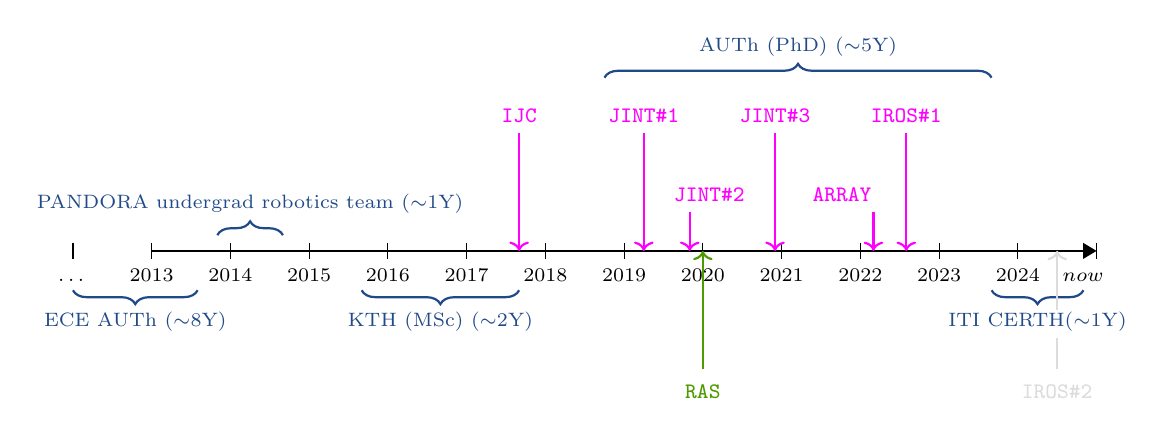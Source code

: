 \begin{tikzpicture}
% draw horizontal line
\draw[thick, -Triangle] (0,0) -- (12cm,0) node[font=\scriptsize,below left=3pt and -8pt]{};

% draw vertical lines
\foreach \x in {-1,0,1,...,12}
\draw (\x cm,3pt) -- (\x cm,-3pt);

\foreach \x/\descr in {-1/$\dots$,0/2013,1/2014,2/2015,3/2016,4/2017,5/2018,6/2019,7/2020,8/2021,9/2022,10/2023,11/2024,11.83/now}
\node[font=\scriptsize, text height=1.75ex,
text depth=.5ex] at (\x,-.3) {$\descr$};

% colored bar up
%\foreach \x/\perccol in
%{1/100,2/75,3/25,4/0}
%\draw[lightgray!\perccol!red, line width=4pt]
%(\x,.5) -- +(1,0);
%\draw[-Triangle, dashed, red] (5,.5) --  +(1,0);

% colored bar down
%\foreach \x/\perccol in
%{3/100,4/75,5/0}
%\draw[lightgray!\perccol!green, line width=4pt]
%(\x,-.7) -- +(1,0);
%\draw[-Triangle, dashed, green] (6,-.7) --  +(1,0);


\definecolor{b}{RGB}{32,74,135}
\definecolor{m}{RGB}{255,0,255}
\definecolor{g}{RGB}{78,154,0}
\definecolor{h}{RGB}{220,220,220}

% braces
\draw [thick,decorate,decoration={brace,amplitude=5pt}, color=b] (7/12,-.5) -- +(-1-7/12,0)
       node [black,midway,font=\scriptsize, below=4pt] {\textcolor{b}{ECE AUTh ($\sim$$\text{8Y}$)}};
\draw [thick ,decorate,decoration={brace,amplitude=5pt}, color=b] (10/12,0.2)  -- +(10/12,0)
       node [b,midway,above=4pt, font=\scriptsize] {\textcolor{b}{PANDORA undergrad robotics team ($\sim$$\text{1Y}$)}};
\draw [thick,decorate,decoration={brace,amplitude=5pt}, color=b] (4+8/12,-.5) -- +(-2,0)
       node [b,midway,font=\scriptsize, below=4pt] {\textcolor{b}{KTH (MSc) ($\sim$$\text{2Y}$)}};
\draw [thick ,decorate,decoration={brace,amplitude=5pt}, color=b] (5+9/12,2.2)  -- +(4+11/12,0)
       node [b,midway,above=4pt, font=\scriptsize] {\textcolor{b}{AUTh (PhD) ($\sim$$\text{5Y}$)}};
\draw [thick,decorate,decoration={brace,amplitude=5pt}, color=b] (1+1/12+10+9/12,-.5) -- +(-1-2/12,0)
       node [b,midway,font=\scriptsize, below=4pt] {\textcolor{b}{ITI CERTH($\sim$$\text{1Y}$)}};

% Papers
% ------------------------------------------------------------------------------
\path[->,color=m,thick] ($(4+8/12,1.5)$) edge [out=-90, in=90]  ($(4+8/12,0)$);
\draw[thick,color=m] ($(4+8/12,1.5)$) node [above=0pt,align=center,m] {\footnotesize \textcolor{m}{\texttt{IJC}}};
% ------------------------------------------------------------------------------
\path[->,color=m,thick] ($(6+3/12,1.5)$) edge [out=-90, in=90]  ($(6+3/12,0)$);
\draw[thick,color=m] ($(6+3/12,1.5)$) node [above=0pt,align=center,m] {\footnotesize \textcolor{m}{\texttt{JINT\#1}}};
% ------------------------------------------------------------------------------
\path[->,color=m,thick] ($(6+10/12,0.5)$) edge [out=-90, in=90]  ($(6+10/12,0)$);
\draw[thick,color=m] ($(6+10/12,0.5)$) node [above=0pt,align=center,m] {\footnotesize \hspace{+0.5cm}\textcolor{m}{\texttt{JINT\#2}}};
% ------------------------------------------------------------------------------
\path[->,color=m,thick] ($(7+11/12,1.5)$) edge [out=-90, in=90]  ($(7+11/12,0)$);
\draw[thick,color=m] ($(7+11/12,1.5)$) node [above=0pt,align=center,m] {\footnotesize \textcolor{m}{\texttt{JINT\#3}}};
% ------------------------------------------------------------------------------
\path[->,color=g,thick] ($(7,-1.5)$) edge [out=+90, in=-90]  ($(7,0)$);
\draw[thick,color=g] ($(7,-2)$) node [above=0pt,align=center,g] {\footnotesize \textcolor{g}{\texttt{RAS}}};
% ------------------------------------------------------------------------------
\path[->,color=m,thick] ($(9+2/12,0.5)$) edge [out=-90, in=90]  ($(9+2/12,0)$);
\draw[thick,color=m] ($(9+2/12,0.5)$) node [above=0pt,align=center,m] {\footnotesize \hspace{-0.8cm}\textcolor{m}{\texttt{ARRAY}}};
% ------------------------------------------------------------------------------
\path[->,color=m,thick] ($(9+7/12,1.5)$) edge [out=-90, in=90]  ($(9+7/12,0)$);
\draw[thick,color=m] ($(9+7/12,1.5)$) node [above=0pt,align=center,m] {\footnotesize \textcolor{m}{\texttt{IROS\#1}}};
% ------------------------------------------------------------------------------
\path[->,color=h,thick] ($(11+6/12,-0.75)$) edge [out=+90, in=-90]  ($(11+6/12,0)$);
\draw[thick,color=h] ($(11+6/12,-2)$) node [above=0pt,align=center,h] {\footnotesize \textcolor{h}{\texttt{IROS\#2}}};
\path[-,color=h,thick] ($(11+6/12,-1.5)$) edge [out=+90, in=-90]  ($(11+6/12,-1.1)$);

\end{tikzpicture}
